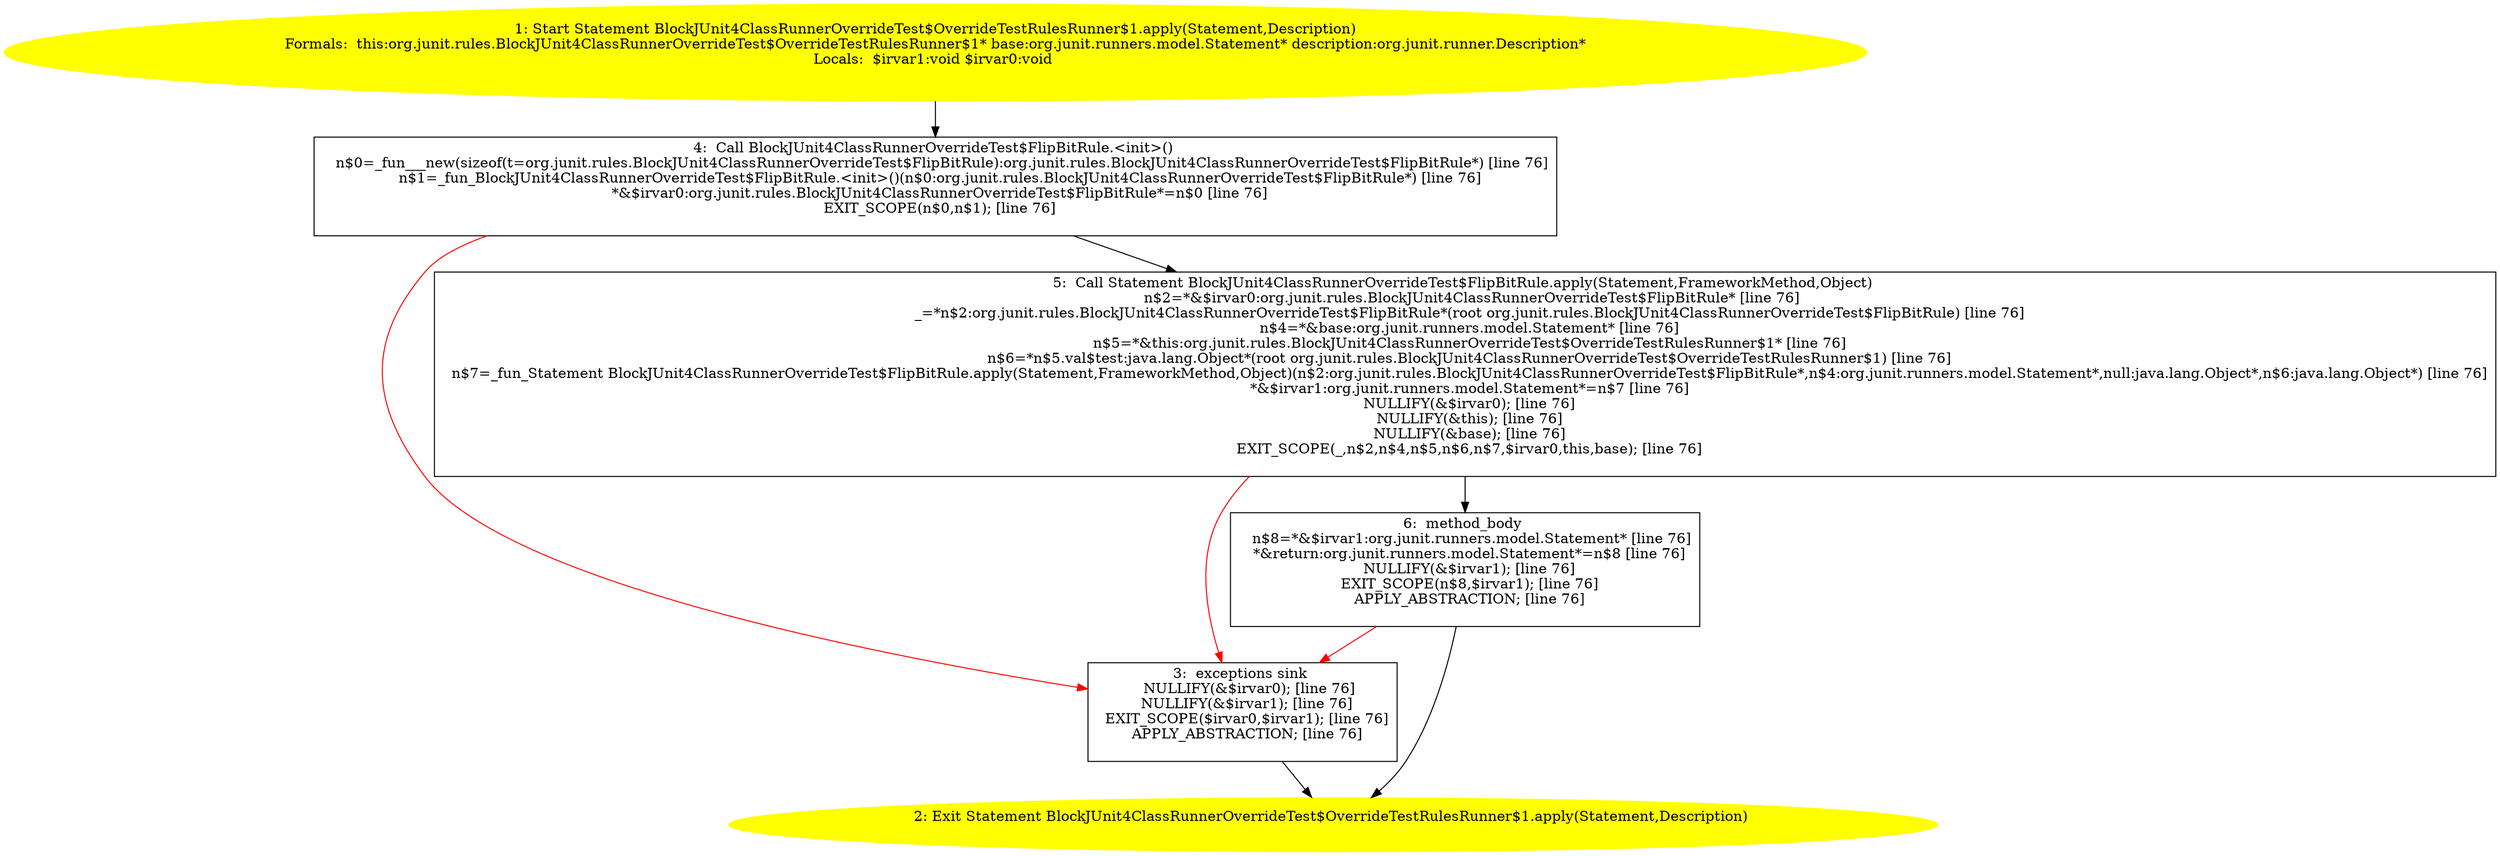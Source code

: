 /* @generated */
digraph cfg {
"org.junit.rules.BlockJUnit4ClassRunnerOverrideTest$OverrideTestRulesRunner$1.apply(org.junit.runners.7369790d884c7ad399e855eef73ddab1_1" [label="1: Start Statement BlockJUnit4ClassRunnerOverrideTest$OverrideTestRulesRunner$1.apply(Statement,Description)\nFormals:  this:org.junit.rules.BlockJUnit4ClassRunnerOverrideTest$OverrideTestRulesRunner$1* base:org.junit.runners.model.Statement* description:org.junit.runner.Description*\nLocals:  $irvar1:void $irvar0:void \n  " color=yellow style=filled]
	

	 "org.junit.rules.BlockJUnit4ClassRunnerOverrideTest$OverrideTestRulesRunner$1.apply(org.junit.runners.7369790d884c7ad399e855eef73ddab1_1" -> "org.junit.rules.BlockJUnit4ClassRunnerOverrideTest$OverrideTestRulesRunner$1.apply(org.junit.runners.7369790d884c7ad399e855eef73ddab1_4" ;
"org.junit.rules.BlockJUnit4ClassRunnerOverrideTest$OverrideTestRulesRunner$1.apply(org.junit.runners.7369790d884c7ad399e855eef73ddab1_2" [label="2: Exit Statement BlockJUnit4ClassRunnerOverrideTest$OverrideTestRulesRunner$1.apply(Statement,Description) \n  " color=yellow style=filled]
	

"org.junit.rules.BlockJUnit4ClassRunnerOverrideTest$OverrideTestRulesRunner$1.apply(org.junit.runners.7369790d884c7ad399e855eef73ddab1_3" [label="3:  exceptions sink \n   NULLIFY(&$irvar0); [line 76]\n  NULLIFY(&$irvar1); [line 76]\n  EXIT_SCOPE($irvar0,$irvar1); [line 76]\n  APPLY_ABSTRACTION; [line 76]\n " shape="box"]
	

	 "org.junit.rules.BlockJUnit4ClassRunnerOverrideTest$OverrideTestRulesRunner$1.apply(org.junit.runners.7369790d884c7ad399e855eef73ddab1_3" -> "org.junit.rules.BlockJUnit4ClassRunnerOverrideTest$OverrideTestRulesRunner$1.apply(org.junit.runners.7369790d884c7ad399e855eef73ddab1_2" ;
"org.junit.rules.BlockJUnit4ClassRunnerOverrideTest$OverrideTestRulesRunner$1.apply(org.junit.runners.7369790d884c7ad399e855eef73ddab1_4" [label="4:  Call BlockJUnit4ClassRunnerOverrideTest$FlipBitRule.<init>() \n   n$0=_fun___new(sizeof(t=org.junit.rules.BlockJUnit4ClassRunnerOverrideTest$FlipBitRule):org.junit.rules.BlockJUnit4ClassRunnerOverrideTest$FlipBitRule*) [line 76]\n  n$1=_fun_BlockJUnit4ClassRunnerOverrideTest$FlipBitRule.<init>()(n$0:org.junit.rules.BlockJUnit4ClassRunnerOverrideTest$FlipBitRule*) [line 76]\n  *&$irvar0:org.junit.rules.BlockJUnit4ClassRunnerOverrideTest$FlipBitRule*=n$0 [line 76]\n  EXIT_SCOPE(n$0,n$1); [line 76]\n " shape="box"]
	

	 "org.junit.rules.BlockJUnit4ClassRunnerOverrideTest$OverrideTestRulesRunner$1.apply(org.junit.runners.7369790d884c7ad399e855eef73ddab1_4" -> "org.junit.rules.BlockJUnit4ClassRunnerOverrideTest$OverrideTestRulesRunner$1.apply(org.junit.runners.7369790d884c7ad399e855eef73ddab1_5" ;
	 "org.junit.rules.BlockJUnit4ClassRunnerOverrideTest$OverrideTestRulesRunner$1.apply(org.junit.runners.7369790d884c7ad399e855eef73ddab1_4" -> "org.junit.rules.BlockJUnit4ClassRunnerOverrideTest$OverrideTestRulesRunner$1.apply(org.junit.runners.7369790d884c7ad399e855eef73ddab1_3" [color="red" ];
"org.junit.rules.BlockJUnit4ClassRunnerOverrideTest$OverrideTestRulesRunner$1.apply(org.junit.runners.7369790d884c7ad399e855eef73ddab1_5" [label="5:  Call Statement BlockJUnit4ClassRunnerOverrideTest$FlipBitRule.apply(Statement,FrameworkMethod,Object) \n   n$2=*&$irvar0:org.junit.rules.BlockJUnit4ClassRunnerOverrideTest$FlipBitRule* [line 76]\n  _=*n$2:org.junit.rules.BlockJUnit4ClassRunnerOverrideTest$FlipBitRule*(root org.junit.rules.BlockJUnit4ClassRunnerOverrideTest$FlipBitRule) [line 76]\n  n$4=*&base:org.junit.runners.model.Statement* [line 76]\n  n$5=*&this:org.junit.rules.BlockJUnit4ClassRunnerOverrideTest$OverrideTestRulesRunner$1* [line 76]\n  n$6=*n$5.val$test:java.lang.Object*(root org.junit.rules.BlockJUnit4ClassRunnerOverrideTest$OverrideTestRulesRunner$1) [line 76]\n  n$7=_fun_Statement BlockJUnit4ClassRunnerOverrideTest$FlipBitRule.apply(Statement,FrameworkMethod,Object)(n$2:org.junit.rules.BlockJUnit4ClassRunnerOverrideTest$FlipBitRule*,n$4:org.junit.runners.model.Statement*,null:java.lang.Object*,n$6:java.lang.Object*) [line 76]\n  *&$irvar1:org.junit.runners.model.Statement*=n$7 [line 76]\n  NULLIFY(&$irvar0); [line 76]\n  NULLIFY(&this); [line 76]\n  NULLIFY(&base); [line 76]\n  EXIT_SCOPE(_,n$2,n$4,n$5,n$6,n$7,$irvar0,this,base); [line 76]\n " shape="box"]
	

	 "org.junit.rules.BlockJUnit4ClassRunnerOverrideTest$OverrideTestRulesRunner$1.apply(org.junit.runners.7369790d884c7ad399e855eef73ddab1_5" -> "org.junit.rules.BlockJUnit4ClassRunnerOverrideTest$OverrideTestRulesRunner$1.apply(org.junit.runners.7369790d884c7ad399e855eef73ddab1_6" ;
	 "org.junit.rules.BlockJUnit4ClassRunnerOverrideTest$OverrideTestRulesRunner$1.apply(org.junit.runners.7369790d884c7ad399e855eef73ddab1_5" -> "org.junit.rules.BlockJUnit4ClassRunnerOverrideTest$OverrideTestRulesRunner$1.apply(org.junit.runners.7369790d884c7ad399e855eef73ddab1_3" [color="red" ];
"org.junit.rules.BlockJUnit4ClassRunnerOverrideTest$OverrideTestRulesRunner$1.apply(org.junit.runners.7369790d884c7ad399e855eef73ddab1_6" [label="6:  method_body \n   n$8=*&$irvar1:org.junit.runners.model.Statement* [line 76]\n  *&return:org.junit.runners.model.Statement*=n$8 [line 76]\n  NULLIFY(&$irvar1); [line 76]\n  EXIT_SCOPE(n$8,$irvar1); [line 76]\n  APPLY_ABSTRACTION; [line 76]\n " shape="box"]
	

	 "org.junit.rules.BlockJUnit4ClassRunnerOverrideTest$OverrideTestRulesRunner$1.apply(org.junit.runners.7369790d884c7ad399e855eef73ddab1_6" -> "org.junit.rules.BlockJUnit4ClassRunnerOverrideTest$OverrideTestRulesRunner$1.apply(org.junit.runners.7369790d884c7ad399e855eef73ddab1_2" ;
	 "org.junit.rules.BlockJUnit4ClassRunnerOverrideTest$OverrideTestRulesRunner$1.apply(org.junit.runners.7369790d884c7ad399e855eef73ddab1_6" -> "org.junit.rules.BlockJUnit4ClassRunnerOverrideTest$OverrideTestRulesRunner$1.apply(org.junit.runners.7369790d884c7ad399e855eef73ddab1_3" [color="red" ];
}
